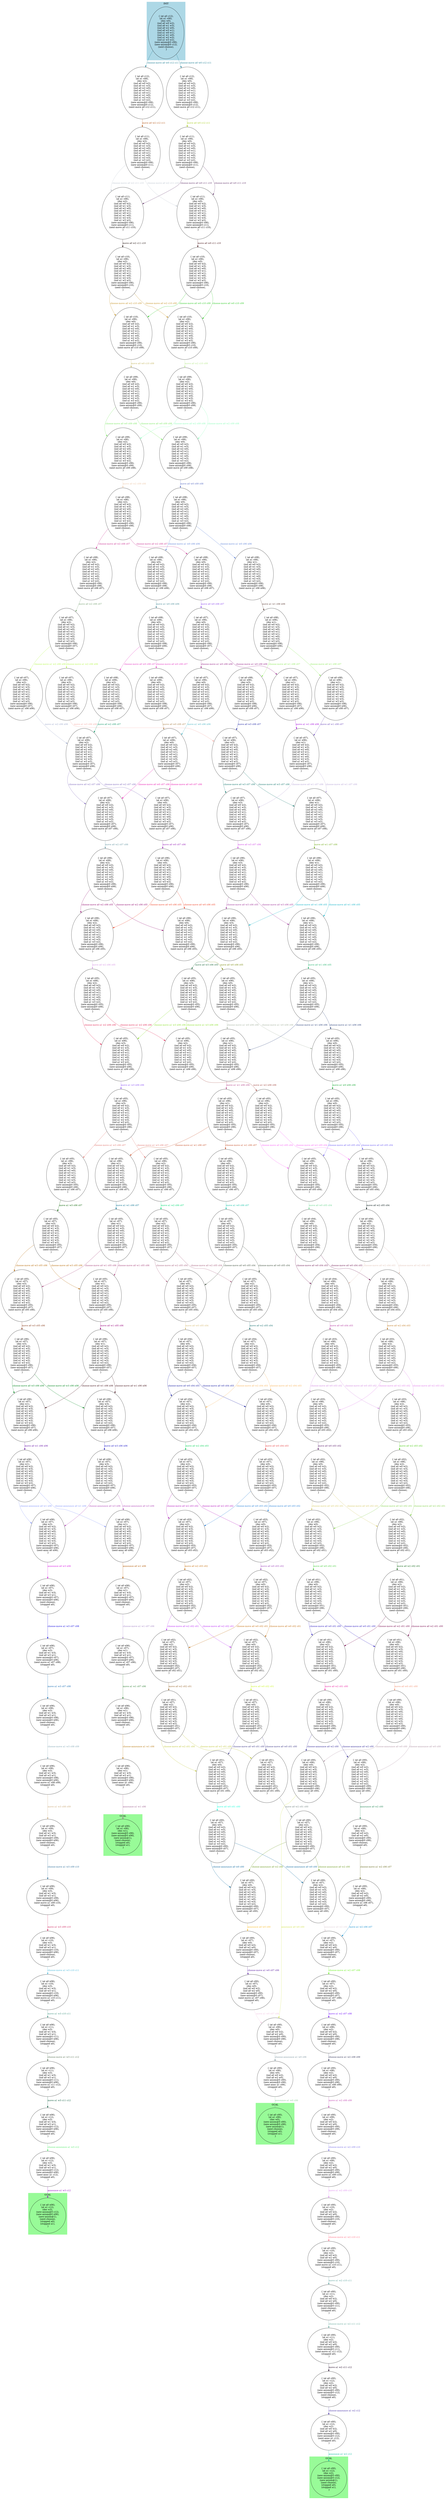 digraph G {
0 [label="{ (at a0 c12),
(at a1 c06),
(des w0),
(ind a0 w0 w2),
(ind a0 w1 w3),
(ind a0 w2 w0),
(ind a0 w3 w1),
(ind a1 w0 w1),
(ind a1 w1 w0),
(ind a1 w2 w3),
(ind a1 w3 w2),
(new-axiom@0 c06),
(new-axiom@0 c12),
(next-choose),
 }"];
1 [label="{ (at a0 c12),
(at a1 c06),
(des w2),
(ind a0 w0 w2),
(ind a0 w1 w3),
(ind a0 w2 w0),
(ind a0 w3 w1),
(ind a1 w0 w1),
(ind a1 w1 w0),
(ind a1 w2 w3),
(ind a1 w3 w2),
(new-axiom@0 c06),
(new-axiom@0 c12),
(next-move a0 c12 c11),
 }"];
2 [label="{ (at a0 c12),
(at a1 c06),
(des w0),
(ind a0 w0 w2),
(ind a0 w1 w3),
(ind a0 w2 w0),
(ind a0 w3 w1),
(ind a1 w0 w1),
(ind a1 w1 w0),
(ind a1 w2 w3),
(ind a1 w3 w2),
(new-axiom@0 c06),
(new-axiom@0 c12),
(next-move a0 c12 c11),
 }"];
3 [label="{ (at a0 c11),
(at a1 c06),
(des w2),
(ind a0 w0 w2),
(ind a0 w1 w3),
(ind a0 w2 w0),
(ind a0 w3 w1),
(ind a1 w0 w1),
(ind a1 w1 w0),
(ind a1 w2 w3),
(ind a1 w3 w2),
(new-axiom@0 c06),
(new-axiom@0 c11),
(next-choose),
 }"];
4 [label="{ (at a0 c11),
(at a1 c06),
(des w0),
(ind a0 w0 w2),
(ind a0 w1 w3),
(ind a0 w2 w0),
(ind a0 w3 w1),
(ind a1 w0 w1),
(ind a1 w1 w0),
(ind a1 w2 w3),
(ind a1 w3 w2),
(new-axiom@0 c06),
(new-axiom@0 c11),
(next-choose),
 }"];
5 [label="{ (at a0 c11),
(at a1 c06),
(des w2),
(ind a0 w0 w2),
(ind a0 w1 w3),
(ind a0 w2 w0),
(ind a0 w3 w1),
(ind a1 w0 w1),
(ind a1 w1 w0),
(ind a1 w2 w3),
(ind a1 w3 w2),
(new-axiom@0 c06),
(new-axiom@0 c11),
(next-move a0 c11 c10),
 }"];
6 [label="{ (at a0 c11),
(at a1 c06),
(des w0),
(ind a0 w0 w2),
(ind a0 w1 w3),
(ind a0 w2 w0),
(ind a0 w3 w1),
(ind a1 w0 w1),
(ind a1 w1 w0),
(ind a1 w2 w3),
(ind a1 w3 w2),
(new-axiom@0 c06),
(new-axiom@0 c11),
(next-move a0 c11 c10),
 }"];
7 [label="{ (at a0 c10),
(at a1 c06),
(des w2),
(ind a0 w0 w2),
(ind a0 w1 w3),
(ind a0 w2 w0),
(ind a0 w3 w1),
(ind a1 w0 w1),
(ind a1 w1 w0),
(ind a1 w2 w3),
(ind a1 w3 w2),
(new-axiom@0 c06),
(new-axiom@0 c10),
(next-choose),
 }"];
8 [label="{ (at a0 c10),
(at a1 c06),
(des w0),
(ind a0 w0 w2),
(ind a0 w1 w3),
(ind a0 w2 w0),
(ind a0 w3 w1),
(ind a1 w0 w1),
(ind a1 w1 w0),
(ind a1 w2 w3),
(ind a1 w3 w2),
(new-axiom@0 c06),
(new-axiom@0 c10),
(next-choose),
 }"];
9 [label="{ (at a0 c10),
(at a1 c06),
(des w0),
(ind a0 w0 w2),
(ind a0 w1 w3),
(ind a0 w2 w0),
(ind a0 w3 w1),
(ind a1 w0 w1),
(ind a1 w1 w0),
(ind a1 w2 w3),
(ind a1 w3 w2),
(new-axiom@0 c06),
(new-axiom@0 c10),
(next-move a0 c10 c09),
 }"];
10 [label="{ (at a0 c10),
(at a1 c06),
(des w2),
(ind a0 w0 w2),
(ind a0 w1 w3),
(ind a0 w2 w0),
(ind a0 w3 w1),
(ind a1 w0 w1),
(ind a1 w1 w0),
(ind a1 w2 w3),
(ind a1 w3 w2),
(new-axiom@0 c06),
(new-axiom@0 c10),
(next-move a0 c10 c09),
 }"];
11 [label="{ (at a0 c09),
(at a1 c06),
(des w0),
(ind a0 w0 w2),
(ind a0 w1 w3),
(ind a0 w2 w0),
(ind a0 w3 w1),
(ind a1 w0 w1),
(ind a1 w1 w0),
(ind a1 w2 w3),
(ind a1 w3 w2),
(new-axiom@0 c06),
(new-axiom@0 c09),
(next-choose),
 }"];
12 [label="{ (at a0 c09),
(at a1 c06),
(des w2),
(ind a0 w0 w2),
(ind a0 w1 w3),
(ind a0 w2 w0),
(ind a0 w3 w1),
(ind a1 w0 w1),
(ind a1 w1 w0),
(ind a1 w2 w3),
(ind a1 w3 w2),
(new-axiom@0 c06),
(new-axiom@0 c09),
(next-choose),
 }"];
13 [label="{ (at a0 c09),
(at a1 c06),
(des w2),
(ind a0 w0 w2),
(ind a0 w1 w3),
(ind a0 w2 w0),
(ind a0 w3 w1),
(ind a1 w0 w1),
(ind a1 w1 w0),
(ind a1 w2 w3),
(ind a1 w3 w2),
(new-axiom@0 c06),
(new-axiom@0 c09),
(next-move a0 c09 c08),
 }"];
14 [label="{ (at a0 c09),
(at a1 c06),
(des w0),
(ind a0 w0 w2),
(ind a0 w1 w3),
(ind a0 w2 w0),
(ind a0 w3 w1),
(ind a1 w0 w1),
(ind a1 w1 w0),
(ind a1 w2 w3),
(ind a1 w3 w2),
(new-axiom@0 c06),
(new-axiom@0 c09),
(next-move a0 c09 c08),
 }"];
15 [label="{ (at a0 c08),
(at a1 c06),
(des w2),
(ind a0 w0 w2),
(ind a0 w1 w3),
(ind a0 w2 w0),
(ind a0 w3 w1),
(ind a1 w0 w1),
(ind a1 w1 w0),
(ind a1 w2 w3),
(ind a1 w3 w2),
(new-axiom@0 c06),
(new-axiom@0 c08),
(next-choose),
 }"];
16 [label="{ (at a0 c08),
(at a1 c06),
(des w0),
(ind a0 w0 w2),
(ind a0 w1 w3),
(ind a0 w2 w0),
(ind a0 w3 w1),
(ind a1 w0 w1),
(ind a1 w1 w0),
(ind a1 w2 w3),
(ind a1 w3 w2),
(new-axiom@0 c06),
(new-axiom@0 c08),
(next-choose),
 }"];
17 [label="{ (at a0 c08),
(at a1 c06),
(des w2),
(ind a0 w0 w2),
(ind a0 w1 w3),
(ind a0 w2 w0),
(ind a0 w3 w1),
(ind a1 w0 w1),
(ind a1 w1 w0),
(ind a1 w2 w3),
(ind a1 w3 w2),
(new-axiom@0 c06),
(new-axiom@0 c08),
(next-move a0 c08 c07),
 }"];
18 [label="{ (at a0 c08),
(at a1 c06),
(des w0),
(ind a0 w0 w2),
(ind a0 w1 w3),
(ind a0 w2 w0),
(ind a0 w3 w1),
(ind a1 w0 w1),
(ind a1 w1 w0),
(ind a1 w2 w3),
(ind a1 w3 w2),
(new-axiom@0 c06),
(new-axiom@0 c08),
(next-move a0 c08 c07),
 }"];
19 [label="{ (at a0 c08),
(at a1 c06),
(des w0),
(ind a0 w0 w2),
(ind a0 w1 w3),
(ind a0 w2 w0),
(ind a0 w3 w1),
(ind a1 w0 w1),
(ind a1 w1 w0),
(ind a1 w2 w3),
(ind a1 w3 w2),
(new-axiom@0 c06),
(new-axiom@0 c08),
(next-move a1 c06 x06),
 }"];
20 [label="{ (at a0 c08),
(at a1 c06),
(des w1),
(ind a0 w0 w2),
(ind a0 w1 w3),
(ind a0 w2 w0),
(ind a0 w3 w1),
(ind a1 w0 w1),
(ind a1 w1 w0),
(ind a1 w2 w3),
(ind a1 w3 w2),
(new-axiom@0 c06),
(new-axiom@0 c08),
(next-move a1 c06 x06),
 }"];
21 [label="{ (at a0 c07),
(at a1 c06),
(des w2),
(ind a0 w0 w2),
(ind a0 w1 w3),
(ind a0 w2 w0),
(ind a0 w3 w1),
(ind a1 w0 w1),
(ind a1 w1 w0),
(ind a1 w2 w3),
(ind a1 w3 w2),
(new-axiom@0 c06),
(new-axiom@0 c07),
(next-choose),
 }"];
22 [label="{ (at a0 c07),
(at a1 c06),
(des w0),
(ind a0 w0 w2),
(ind a0 w1 w3),
(ind a0 w2 w0),
(ind a0 w3 w1),
(ind a1 w0 w1),
(ind a1 w1 w0),
(ind a1 w2 w3),
(ind a1 w3 w2),
(new-axiom@0 c06),
(new-axiom@0 c07),
(next-choose),
 }"];
23 [label="{ (at a0 c08),
(at a1 x06),
(des w0),
(ind a0 w0 w2),
(ind a0 w1 w3),
(ind a0 w2 w0),
(ind a0 w3 w1),
(ind a1 w0 w1),
(ind a1 w1 w0),
(ind a1 w2 w3),
(ind a1 w3 w2),
(new-axiom@0 c08),
(new-axiom@0 x06),
(next-choose),
 }"];
24 [label="{ (at a0 c08),
(at a1 x06),
(des w1),
(ind a0 w0 w2),
(ind a0 w1 w3),
(ind a0 w2 w0),
(ind a0 w3 w1),
(ind a1 w0 w1),
(ind a1 w1 w0),
(ind a1 w2 w3),
(ind a1 w3 w2),
(new-axiom@0 c08),
(new-axiom@0 x06),
(next-choose),
 }"];
25 [label="{ (at a0 c07),
(at a1 c06),
(des w2),
(ind a0 w0 w2),
(ind a0 w1 w3),
(ind a0 w2 w0),
(ind a0 w3 w1),
(ind a1 w0 w1),
(ind a1 w1 w0),
(ind a1 w2 w3),
(ind a1 w3 w2),
(new-axiom@0 c06),
(new-axiom@0 c07),
(next-move a1 c06 x06),
 }"];
26 [label="{ (at a0 c07),
(at a1 c06),
(des w3),
(ind a0 w0 w2),
(ind a0 w1 w3),
(ind a0 w2 w0),
(ind a0 w3 w1),
(ind a1 w0 w1),
(ind a1 w1 w0),
(ind a1 w2 w3),
(ind a1 w3 w2),
(new-axiom@0 c06),
(new-axiom@0 c07),
(next-move a1 c06 x06),
 }"];
27 [label="{ (at a0 c07),
(at a1 c06),
(des w0),
(ind a0 w0 w2),
(ind a0 w1 w3),
(ind a0 w2 w0),
(ind a0 w3 w1),
(ind a1 w0 w1),
(ind a1 w1 w0),
(ind a1 w2 w3),
(ind a1 w3 w2),
(new-axiom@0 c06),
(new-axiom@0 c07),
(next-move a1 c06 x06),
 }"];
28 [label="{ (at a0 c07),
(at a1 c06),
(des w1),
(ind a0 w0 w2),
(ind a0 w1 w3),
(ind a0 w2 w0),
(ind a0 w3 w1),
(ind a1 w0 w1),
(ind a1 w1 w0),
(ind a1 w2 w3),
(ind a1 w3 w2),
(new-axiom@0 c06),
(new-axiom@0 c07),
(next-move a1 c06 x06),
 }"];
29 [label="{ (at a0 c08),
(at a1 x06),
(des w2),
(ind a0 w0 w2),
(ind a0 w1 w3),
(ind a0 w2 w0),
(ind a0 w3 w1),
(ind a1 w0 w1),
(ind a1 w1 w0),
(ind a1 w2 w3),
(ind a1 w3 w2),
(new-axiom@0 c08),
(new-axiom@0 x06),
(next-move a0 c08 c07),
 }"];
30 [label="{ (at a0 c08),
(at a1 x06),
(des w0),
(ind a0 w0 w2),
(ind a0 w1 w3),
(ind a0 w2 w0),
(ind a0 w3 w1),
(ind a1 w0 w1),
(ind a1 w1 w0),
(ind a1 w2 w3),
(ind a1 w3 w2),
(new-axiom@0 c08),
(new-axiom@0 x06),
(next-move a0 c08 c07),
 }"];
31 [label="{ (at a0 c08),
(at a1 x06),
(des w3),
(ind a0 w0 w2),
(ind a0 w1 w3),
(ind a0 w2 w0),
(ind a0 w3 w1),
(ind a1 w0 w1),
(ind a1 w1 w0),
(ind a1 w2 w3),
(ind a1 w3 w2),
(new-axiom@0 c08),
(new-axiom@0 x06),
(next-move a0 c08 c07),
 }"];
32 [label="{ (at a0 c08),
(at a1 x06),
(des w1),
(ind a0 w0 w2),
(ind a0 w1 w3),
(ind a0 w2 w0),
(ind a0 w3 w1),
(ind a1 w0 w1),
(ind a1 w1 w0),
(ind a1 w2 w3),
(ind a1 w3 w2),
(new-axiom@0 c08),
(new-axiom@0 x06),
(next-move a0 c08 c07),
 }"];
33 [label="{ (at a0 c07),
(at a1 x06),
(des w2),
(ind a0 w0 w2),
(ind a0 w1 w3),
(ind a0 w2 w0),
(ind a0 w3 w1),
(ind a1 w0 w1),
(ind a1 w1 w0),
(ind a1 w2 w3),
(ind a1 w3 w2),
(new-axiom@0 c07),
(new-axiom@0 x06),
(next-choose),
 }"];
34 [label="{ (at a0 c07),
(at a1 x06),
(des w3),
(ind a0 w0 w2),
(ind a0 w1 w3),
(ind a0 w2 w0),
(ind a0 w3 w1),
(ind a1 w0 w1),
(ind a1 w1 w0),
(ind a1 w2 w3),
(ind a1 w3 w2),
(new-axiom@0 c07),
(new-axiom@0 x06),
(next-choose),
 }"];
35 [label="{ (at a0 c07),
(at a1 x06),
(des w0),
(ind a0 w0 w2),
(ind a0 w1 w3),
(ind a0 w2 w0),
(ind a0 w3 w1),
(ind a1 w0 w1),
(ind a1 w1 w0),
(ind a1 w2 w3),
(ind a1 w3 w2),
(new-axiom@0 c07),
(new-axiom@0 x06),
(next-choose),
 }"];
36 [label="{ (at a0 c07),
(at a1 x06),
(des w1),
(ind a0 w0 w2),
(ind a0 w1 w3),
(ind a0 w2 w0),
(ind a0 w3 w1),
(ind a1 w0 w1),
(ind a1 w1 w0),
(ind a1 w2 w3),
(ind a1 w3 w2),
(new-axiom@0 c07),
(new-axiom@0 x06),
(next-choose),
 }"];
37 [label="{ (at a0 c07),
(at a1 x06),
(des w2),
(ind a0 w0 w2),
(ind a0 w1 w3),
(ind a0 w2 w0),
(ind a0 w3 w1),
(ind a1 w0 w1),
(ind a1 w1 w0),
(ind a1 w2 w3),
(ind a1 w3 w2),
(new-axiom@0 c07),
(new-axiom@0 x06),
(next-move a0 c07 c06),
 }"];
38 [label="{ (at a0 c07),
(at a1 x06),
(des w0),
(ind a0 w0 w2),
(ind a0 w1 w3),
(ind a0 w2 w0),
(ind a0 w3 w1),
(ind a1 w0 w1),
(ind a1 w1 w0),
(ind a1 w2 w3),
(ind a1 w3 w2),
(new-axiom@0 c07),
(new-axiom@0 x06),
(next-move a0 c07 c06),
 }"];
39 [label="{ (at a0 c07),
(at a1 x06),
(des w3),
(ind a0 w0 w2),
(ind a0 w1 w3),
(ind a0 w2 w0),
(ind a0 w3 w1),
(ind a1 w0 w1),
(ind a1 w1 w0),
(ind a1 w2 w3),
(ind a1 w3 w2),
(new-axiom@0 c07),
(new-axiom@0 x06),
(next-move a0 c07 c06),
 }"];
40 [label="{ (at a0 c07),
(at a1 x06),
(des w1),
(ind a0 w0 w2),
(ind a0 w1 w3),
(ind a0 w2 w0),
(ind a0 w3 w1),
(ind a1 w0 w1),
(ind a1 w1 w0),
(ind a1 w2 w3),
(ind a1 w3 w2),
(new-axiom@0 c07),
(new-axiom@0 x06),
(next-move a0 c07 c06),
 }"];
41 [label="{ (at a0 c06),
(at a1 x06),
(des w2),
(ind a0 w0 w2),
(ind a0 w1 w3),
(ind a0 w2 w0),
(ind a0 w3 w1),
(ind a1 w0 w1),
(ind a1 w1 w0),
(ind a1 w2 w3),
(ind a1 w3 w2),
(new-axiom@0 c06),
(new-axiom@0 x06),
(next-choose),
 }"];
42 [label="{ (at a0 c06),
(at a1 x06),
(des w0),
(ind a0 w0 w2),
(ind a0 w1 w3),
(ind a0 w2 w0),
(ind a0 w3 w1),
(ind a1 w0 w1),
(ind a1 w1 w0),
(ind a1 w2 w3),
(ind a1 w3 w2),
(new-axiom@0 c06),
(new-axiom@0 x06),
(next-choose),
 }"];
43 [label="{ (at a0 c06),
(at a1 x06),
(des w3),
(ind a0 w0 w2),
(ind a0 w1 w3),
(ind a0 w2 w0),
(ind a0 w3 w1),
(ind a1 w0 w1),
(ind a1 w1 w0),
(ind a1 w2 w3),
(ind a1 w3 w2),
(new-axiom@0 c06),
(new-axiom@0 x06),
(next-choose),
 }"];
44 [label="{ (at a0 c06),
(at a1 x06),
(des w1),
(ind a0 w0 w2),
(ind a0 w1 w3),
(ind a0 w2 w0),
(ind a0 w3 w1),
(ind a1 w0 w1),
(ind a1 w1 w0),
(ind a1 w2 w3),
(ind a1 w3 w2),
(new-axiom@0 c06),
(new-axiom@0 x06),
(next-choose),
 }"];
45 [label="{ (at a0 c06),
(at a1 x06),
(des w0),
(ind a0 w0 w2),
(ind a0 w1 w3),
(ind a0 w2 w0),
(ind a0 w3 w1),
(ind a1 w0 w1),
(ind a1 w1 w0),
(ind a1 w2 w3),
(ind a1 w3 w2),
(new-axiom@0 c06),
(new-axiom@0 x06),
(next-move a0 c06 c05),
 }"];
46 [label="{ (at a0 c06),
(at a1 x06),
(des w2),
(ind a0 w0 w2),
(ind a0 w1 w3),
(ind a0 w2 w0),
(ind a0 w3 w1),
(ind a1 w0 w1),
(ind a1 w1 w0),
(ind a1 w2 w3),
(ind a1 w3 w2),
(new-axiom@0 c06),
(new-axiom@0 x06),
(next-move a0 c06 c05),
 }"];
47 [label="{ (at a0 c06),
(at a1 x06),
(des w1),
(ind a0 w0 w2),
(ind a0 w1 w3),
(ind a0 w2 w0),
(ind a0 w3 w1),
(ind a1 w0 w1),
(ind a1 w1 w0),
(ind a1 w2 w3),
(ind a1 w3 w2),
(new-axiom@0 c06),
(new-axiom@0 x06),
(next-move a0 c06 c05),
 }"];
48 [label="{ (at a0 c06),
(at a1 x06),
(des w3),
(ind a0 w0 w2),
(ind a0 w1 w3),
(ind a0 w2 w0),
(ind a0 w3 w1),
(ind a1 w0 w1),
(ind a1 w1 w0),
(ind a1 w2 w3),
(ind a1 w3 w2),
(new-axiom@0 c06),
(new-axiom@0 x06),
(next-move a0 c06 c05),
 }"];
49 [label="{ (at a0 c05),
(at a1 x06),
(des w0),
(ind a0 w0 w2),
(ind a0 w1 w3),
(ind a0 w2 w0),
(ind a0 w3 w1),
(ind a1 w0 w1),
(ind a1 w1 w0),
(ind a1 w2 w3),
(ind a1 w3 w2),
(new-axiom@0 c05),
(new-axiom@0 x06),
(next-choose),
 }"];
50 [label="{ (at a0 c05),
(at a1 x06),
(des w2),
(ind a0 w0 w2),
(ind a0 w1 w3),
(ind a0 w2 w0),
(ind a0 w3 w1),
(ind a1 w0 w1),
(ind a1 w1 w0),
(ind a1 w2 w3),
(ind a1 w3 w2),
(new-axiom@0 c05),
(new-axiom@0 x06),
(next-choose),
 }"];
51 [label="{ (at a0 c05),
(at a1 x06),
(des w1),
(ind a0 w0 w2),
(ind a0 w1 w3),
(ind a0 w2 w0),
(ind a0 w3 w1),
(ind a1 w0 w1),
(ind a1 w1 w0),
(ind a1 w2 w3),
(ind a1 w3 w2),
(new-axiom@0 c05),
(new-axiom@0 x06),
(next-choose),
 }"];
52 [label="{ (at a0 c05),
(at a1 x06),
(des w3),
(ind a0 w0 w2),
(ind a0 w1 w3),
(ind a0 w2 w0),
(ind a0 w3 w1),
(ind a1 w0 w1),
(ind a1 w1 w0),
(ind a1 w2 w3),
(ind a1 w3 w2),
(new-axiom@0 c05),
(new-axiom@0 x06),
(next-choose),
 }"];
53 [label="{ (at a0 c05),
(at a1 x06),
(des w1),
(ind a0 w0 w2),
(ind a0 w1 w3),
(ind a0 w2 w0),
(ind a0 w3 w1),
(ind a1 w0 w1),
(ind a1 w1 w0),
(ind a1 w2 w3),
(ind a1 w3 w2),
(new-axiom@0 c05),
(new-axiom@0 x06),
(next-move a1 x06 c06),
 }"];
54 [label="{ (at a0 c05),
(at a1 x06),
(des w0),
(ind a0 w0 w2),
(ind a0 w1 w3),
(ind a0 w2 w0),
(ind a0 w3 w1),
(ind a1 w0 w1),
(ind a1 w1 w0),
(ind a1 w2 w3),
(ind a1 w3 w2),
(new-axiom@0 c05),
(new-axiom@0 x06),
(next-move a1 x06 c06),
 }"];
55 [label="{ (at a0 c05),
(at a1 x06),
(des w2),
(ind a0 w0 w2),
(ind a0 w1 w3),
(ind a0 w2 w0),
(ind a0 w3 w1),
(ind a1 w0 w1),
(ind a1 w1 w0),
(ind a1 w2 w3),
(ind a1 w3 w2),
(new-axiom@0 c05),
(new-axiom@0 x06),
(next-move a1 x06 c06),
 }"];
56 [label="{ (at a0 c05),
(at a1 x06),
(des w3),
(ind a0 w0 w2),
(ind a0 w1 w3),
(ind a0 w2 w0),
(ind a0 w3 w1),
(ind a1 w0 w1),
(ind a1 w1 w0),
(ind a1 w2 w3),
(ind a1 w3 w2),
(new-axiom@0 c05),
(new-axiom@0 x06),
(next-move a1 x06 c06),
 }"];
57 [label="{ (at a0 c05),
(at a1 c06),
(des w1),
(ind a0 w0 w2),
(ind a0 w1 w3),
(ind a0 w2 w0),
(ind a0 w3 w1),
(ind a1 w0 w1),
(ind a1 w1 w0),
(ind a1 w2 w3),
(ind a1 w3 w2),
(new-axiom@0 c05),
(new-axiom@0 c06),
(next-choose),
 }"];
58 [label="{ (at a0 c05),
(at a1 c06),
(des w0),
(ind a0 w0 w2),
(ind a0 w1 w3),
(ind a0 w2 w0),
(ind a0 w3 w1),
(ind a1 w0 w1),
(ind a1 w1 w0),
(ind a1 w2 w3),
(ind a1 w3 w2),
(new-axiom@0 c05),
(new-axiom@0 c06),
(next-choose),
 }"];
59 [label="{ (at a0 c05),
(at a1 c06),
(des w2),
(ind a0 w0 w2),
(ind a0 w1 w3),
(ind a0 w2 w0),
(ind a0 w3 w1),
(ind a1 w0 w1),
(ind a1 w1 w0),
(ind a1 w2 w3),
(ind a1 w3 w2),
(new-axiom@0 c05),
(new-axiom@0 c06),
(next-choose),
 }"];
60 [label="{ (at a0 c05),
(at a1 c06),
(des w3),
(ind a0 w0 w2),
(ind a0 w1 w3),
(ind a0 w2 w0),
(ind a0 w3 w1),
(ind a1 w0 w1),
(ind a1 w1 w0),
(ind a1 w2 w3),
(ind a1 w3 w2),
(new-axiom@0 c05),
(new-axiom@0 c06),
(next-choose),
 }"];
61 [label="{ (at a0 c05),
(at a1 c06),
(des w1),
(ind a0 w0 w2),
(ind a0 w1 w3),
(ind a0 w2 w0),
(ind a0 w3 w1),
(ind a1 w0 w1),
(ind a1 w1 w0),
(ind a1 w2 w3),
(ind a1 w3 w2),
(new-axiom@0 c05),
(new-axiom@0 c06),
(next-move a1 c06 c07),
 }"];
62 [label="{ (at a0 c05),
(at a1 c06),
(des w0),
(ind a0 w0 w2),
(ind a0 w1 w3),
(ind a0 w2 w0),
(ind a0 w3 w1),
(ind a1 w0 w1),
(ind a1 w1 w0),
(ind a1 w2 w3),
(ind a1 w3 w2),
(new-axiom@0 c05),
(new-axiom@0 c06),
(next-move a1 c06 c07),
 }"];
63 [label="{ (at a0 c05),
(at a1 c06),
(des w2),
(ind a0 w0 w2),
(ind a0 w1 w3),
(ind a0 w2 w0),
(ind a0 w3 w1),
(ind a1 w0 w1),
(ind a1 w1 w0),
(ind a1 w2 w3),
(ind a1 w3 w2),
(new-axiom@0 c05),
(new-axiom@0 c06),
(next-move a0 c05 c04),
 }"];
64 [label="{ (at a0 c05),
(at a1 c06),
(des w0),
(ind a0 w0 w2),
(ind a0 w1 w3),
(ind a0 w2 w0),
(ind a0 w3 w1),
(ind a1 w0 w1),
(ind a1 w1 w0),
(ind a1 w2 w3),
(ind a1 w3 w2),
(new-axiom@0 c05),
(new-axiom@0 c06),
(next-move a0 c05 c04),
 }"];
65 [label="{ (at a0 c05),
(at a1 c06),
(des w3),
(ind a0 w0 w2),
(ind a0 w1 w3),
(ind a0 w2 w0),
(ind a0 w3 w1),
(ind a1 w0 w1),
(ind a1 w1 w0),
(ind a1 w2 w3),
(ind a1 w3 w2),
(new-axiom@0 c05),
(new-axiom@0 c06),
(next-move a1 c06 c07),
 }"];
66 [label="{ (at a0 c05),
(at a1 c06),
(des w2),
(ind a0 w0 w2),
(ind a0 w1 w3),
(ind a0 w2 w0),
(ind a0 w3 w1),
(ind a1 w0 w1),
(ind a1 w1 w0),
(ind a1 w2 w3),
(ind a1 w3 w2),
(new-axiom@0 c05),
(new-axiom@0 c06),
(next-move a1 c06 c07),
 }"];
67 [label="{ (at a0 c05),
(at a1 c07),
(des w1),
(ind a0 w0 w2),
(ind a0 w1 w3),
(ind a0 w2 w0),
(ind a0 w3 w1),
(ind a1 w0 w1),
(ind a1 w1 w0),
(ind a1 w2 w3),
(ind a1 w3 w2),
(new-axiom@0 c05),
(new-axiom@0 c07),
(next-choose),
 }"];
68 [label="{ (at a0 c05),
(at a1 c07),
(des w0),
(ind a0 w0 w2),
(ind a0 w1 w3),
(ind a0 w2 w0),
(ind a0 w3 w1),
(ind a1 w0 w1),
(ind a1 w1 w0),
(ind a1 w2 w3),
(ind a1 w3 w2),
(new-axiom@0 c05),
(new-axiom@0 c07),
(next-choose),
 }"];
69 [label="{ (at a0 c04),
(at a1 c06),
(des w2),
(ind a0 w0 w2),
(ind a0 w1 w3),
(ind a0 w2 w0),
(ind a0 w3 w1),
(ind a1 w0 w1),
(ind a1 w1 w0),
(ind a1 w2 w3),
(ind a1 w3 w2),
(new-axiom@0 c04),
(new-axiom@0 c06),
(next-choose),
 }"];
70 [label="{ (at a0 c04),
(at a1 c06),
(des w0),
(ind a0 w0 w2),
(ind a0 w1 w3),
(ind a0 w2 w0),
(ind a0 w3 w1),
(ind a1 w0 w1),
(ind a1 w1 w0),
(ind a1 w2 w3),
(ind a1 w3 w2),
(new-axiom@0 c04),
(new-axiom@0 c06),
(next-choose),
 }"];
71 [label="{ (at a0 c05),
(at a1 c07),
(des w3),
(ind a0 w0 w2),
(ind a0 w1 w3),
(ind a0 w2 w0),
(ind a0 w3 w1),
(ind a1 w0 w1),
(ind a1 w1 w0),
(ind a1 w2 w3),
(ind a1 w3 w2),
(new-axiom@0 c05),
(new-axiom@0 c07),
(next-choose),
 }"];
72 [label="{ (at a0 c05),
(at a1 c07),
(des w2),
(ind a0 w0 w2),
(ind a0 w1 w3),
(ind a0 w2 w0),
(ind a0 w3 w1),
(ind a1 w0 w1),
(ind a1 w1 w0),
(ind a1 w2 w3),
(ind a1 w3 w2),
(new-axiom@0 c05),
(new-axiom@0 c07),
(next-choose),
 }"];
73 [label="{ (at a0 c05),
(at a1 c07),
(des w3),
(ind a0 w0 w2),
(ind a0 w1 w3),
(ind a0 w2 w0),
(ind a0 w3 w1),
(ind a1 w0 w1),
(ind a1 w1 w0),
(ind a1 w2 w3),
(ind a1 w3 w2),
(new-axiom@0 c05),
(new-axiom@0 c07),
(next-move a0 c05 c06),
 }"];
74 [label="{ (at a0 c05),
(at a1 c07),
(des w1),
(ind a0 w0 w2),
(ind a0 w1 w3),
(ind a0 w2 w0),
(ind a0 w3 w1),
(ind a1 w0 w1),
(ind a1 w1 w0),
(ind a1 w2 w3),
(ind a1 w3 w2),
(new-axiom@0 c05),
(new-axiom@0 c07),
(next-move a0 c05 c06),
 }"];
75 [label="{ (at a0 c05),
(at a1 c07),
(des w2),
(ind a0 w0 w2),
(ind a0 w1 w3),
(ind a0 w2 w0),
(ind a0 w3 w1),
(ind a1 w0 w1),
(ind a1 w1 w0),
(ind a1 w2 w3),
(ind a1 w3 w2),
(new-axiom@0 c05),
(new-axiom@0 c07),
(next-move a0 c05 c04),
 }"];
76 [label="{ (at a0 c05),
(at a1 c07),
(des w0),
(ind a0 w0 w2),
(ind a0 w1 w3),
(ind a0 w2 w0),
(ind a0 w3 w1),
(ind a1 w0 w1),
(ind a1 w1 w0),
(ind a1 w2 w3),
(ind a1 w3 w2),
(new-axiom@0 c05),
(new-axiom@0 c07),
(next-move a0 c05 c04),
 }"];
77 [label="{ (at a0 c04),
(at a1 c06),
(des w2),
(ind a0 w0 w2),
(ind a0 w1 w3),
(ind a0 w2 w0),
(ind a0 w3 w1),
(ind a1 w0 w1),
(ind a1 w1 w0),
(ind a1 w2 w3),
(ind a1 w3 w2),
(new-axiom@0 c04),
(new-axiom@0 c06),
(next-move a0 c04 c03),
 }"];
78 [label="{ (at a0 c04),
(at a1 c06),
(des w0),
(ind a0 w0 w2),
(ind a0 w1 w3),
(ind a0 w2 w0),
(ind a0 w3 w1),
(ind a1 w0 w1),
(ind a1 w1 w0),
(ind a1 w2 w3),
(ind a1 w3 w2),
(new-axiom@0 c04),
(new-axiom@0 c06),
(next-move a0 c04 c03),
 }"];
79 [label="{ (at a0 c06),
(at a1 c07),
(des w3),
(ind a0 w0 w2),
(ind a0 w1 w3),
(ind a0 w2 w0),
(ind a0 w3 w1),
(ind a1 w0 w1),
(ind a1 w1 w0),
(ind a1 w2 w3),
(ind a1 w3 w2),
(new-axiom@0 c06),
(new-axiom@0 c07),
(next-choose),
 }"];
80 [label="{ (at a0 c06),
(at a1 c07),
(des w1),
(ind a0 w0 w2),
(ind a0 w1 w3),
(ind a0 w2 w0),
(ind a0 w3 w1),
(ind a1 w0 w1),
(ind a1 w1 w0),
(ind a1 w2 w3),
(ind a1 w3 w2),
(new-axiom@0 c06),
(new-axiom@0 c07),
(next-choose),
 }"];
81 [label="{ (at a0 c04),
(at a1 c07),
(des w2),
(ind a0 w0 w2),
(ind a0 w1 w3),
(ind a0 w2 w0),
(ind a0 w3 w1),
(ind a1 w0 w1),
(ind a1 w1 w0),
(ind a1 w2 w3),
(ind a1 w3 w2),
(new-axiom@0 c04),
(new-axiom@0 c07),
(next-choose),
 }"];
82 [label="{ (at a0 c04),
(at a1 c07),
(des w0),
(ind a0 w0 w2),
(ind a0 w1 w3),
(ind a0 w2 w0),
(ind a0 w3 w1),
(ind a1 w0 w1),
(ind a1 w1 w0),
(ind a1 w2 w3),
(ind a1 w3 w2),
(new-axiom@0 c04),
(new-axiom@0 c07),
(next-choose),
 }"];
83 [label="{ (at a0 c03),
(at a1 c06),
(des w2),
(ind a0 w0 w2),
(ind a0 w1 w3),
(ind a0 w2 w0),
(ind a0 w3 w1),
(ind a1 w0 w1),
(ind a1 w1 w0),
(ind a1 w2 w3),
(ind a1 w3 w2),
(new-axiom@0 c03),
(new-axiom@0 c06),
(next-choose),
 }"];
84 [label="{ (at a0 c03),
(at a1 c06),
(des w0),
(ind a0 w0 w2),
(ind a0 w1 w3),
(ind a0 w2 w0),
(ind a0 w3 w1),
(ind a1 w0 w1),
(ind a1 w1 w0),
(ind a1 w2 w3),
(ind a1 w3 w2),
(new-axiom@0 c03),
(new-axiom@0 c06),
(next-choose),
 }"];
85 [label="{ (at a0 c06),
(at a1 c07),
(des w1),
(ind a0 w0 w2),
(ind a0 w1 w3),
(ind a0 w2 w0),
(ind a0 w3 w1),
(ind a1 w0 w1),
(ind a1 w1 w0),
(ind a1 w2 w3),
(ind a1 w3 w2),
(new-axiom@0 c06),
(new-axiom@0 c07),
(next-move a0 c06 x06),
 }"];
86 [label="{ (at a0 c06),
(at a1 c07),
(des w3),
(ind a0 w0 w2),
(ind a0 w1 w3),
(ind a0 w2 w0),
(ind a0 w3 w1),
(ind a1 w0 w1),
(ind a1 w1 w0),
(ind a1 w2 w3),
(ind a1 w3 w2),
(new-axiom@0 c06),
(new-axiom@0 c07),
(next-move a0 c06 x06),
 }"];
87 [label="{ (at a0 c04),
(at a1 c07),
(des w2),
(ind a0 w0 w2),
(ind a0 w1 w3),
(ind a0 w2 w0),
(ind a0 w3 w1),
(ind a1 w0 w1),
(ind a1 w1 w0),
(ind a1 w2 w3),
(ind a1 w3 w2),
(new-axiom@0 c04),
(new-axiom@0 c07),
(next-move a0 c04 c03),
 }"];
88 [label="{ (at a0 c04),
(at a1 c07),
(des w0),
(ind a0 w0 w2),
(ind a0 w1 w3),
(ind a0 w2 w0),
(ind a0 w3 w1),
(ind a1 w0 w1),
(ind a1 w1 w0),
(ind a1 w2 w3),
(ind a1 w3 w2),
(new-axiom@0 c04),
(new-axiom@0 c07),
(next-move a0 c04 c03),
 }"];
89 [label="{ (at a0 c03),
(at a1 c06),
(des w0),
(ind a0 w0 w2),
(ind a0 w1 w3),
(ind a0 w2 w0),
(ind a0 w3 w1),
(ind a1 w0 w1),
(ind a1 w1 w0),
(ind a1 w2 w3),
(ind a1 w3 w2),
(new-axiom@0 c03),
(new-axiom@0 c06),
(next-move a0 c03 c02),
 }"];
90 [label="{ (at a0 c03),
(at a1 c06),
(des w2),
(ind a0 w0 w2),
(ind a0 w1 w3),
(ind a0 w2 w0),
(ind a0 w3 w1),
(ind a1 w0 w1),
(ind a1 w1 w0),
(ind a1 w2 w3),
(ind a1 w3 w2),
(new-axiom@0 c03),
(new-axiom@0 c06),
(next-move a0 c03 c02),
 }"];
91 [label="{ (at a0 x06),
(at a1 c07),
(des w1),
(ind a0 w0 w2),
(ind a0 w1 w3),
(ind a0 w2 w0),
(ind a0 w3 w1),
(ind a1 w0 w1),
(ind a1 w1 w0),
(ind a1 w2 w3),
(ind a1 w3 w2),
(new-axiom@0 c07),
(new-axiom@0 x06),
(next-choose),
 }"];
92 [label="{ (at a0 x06),
(at a1 c07),
(des w3),
(ind a0 w0 w2),
(ind a0 w1 w3),
(ind a0 w2 w0),
(ind a0 w3 w1),
(ind a1 w0 w1),
(ind a1 w1 w0),
(ind a1 w2 w3),
(ind a1 w3 w2),
(new-axiom@0 c07),
(new-axiom@0 x06),
(next-choose),
 }"];
93 [label="{ (at a0 c03),
(at a1 c07),
(des w2),
(ind a0 w0 w2),
(ind a0 w1 w3),
(ind a0 w2 w0),
(ind a0 w3 w1),
(ind a1 w0 w1),
(ind a1 w1 w0),
(ind a1 w2 w3),
(ind a1 w3 w2),
(new-axiom@0 c03),
(new-axiom@0 c07),
(next-choose),
 }"];
94 [label="{ (at a0 c03),
(at a1 c07),
(des w0),
(ind a0 w0 w2),
(ind a0 w1 w3),
(ind a0 w2 w0),
(ind a0 w3 w1),
(ind a1 w0 w1),
(ind a1 w1 w0),
(ind a1 w2 w3),
(ind a1 w3 w2),
(new-axiom@0 c03),
(new-axiom@0 c07),
(next-choose),
 }"];
95 [label="{ (at a0 c02),
(at a1 c06),
(des w0),
(ind a0 w0 w2),
(ind a0 w1 w3),
(ind a0 w2 w0),
(ind a0 w3 w1),
(ind a1 w0 w1),
(ind a1 w1 w0),
(ind a1 w2 w3),
(ind a1 w3 w2),
(new-axiom@0 c02),
(new-axiom@0 c06),
(next-choose),
 }"];
96 [label="{ (at a0 c02),
(at a1 c06),
(des w2),
(ind a0 w0 w2),
(ind a0 w1 w3),
(ind a0 w2 w0),
(ind a0 w3 w1),
(ind a1 w0 w1),
(ind a1 w1 w0),
(ind a1 w2 w3),
(ind a1 w3 w2),
(new-axiom@0 c02),
(new-axiom@0 c06),
(next-choose),
 }"];
97 [label="{ (at a0 x06),
(at a1 c07),
(des w3),
(ind a0 w0 w2),
(ind a0 w1 w3),
(ind a0 w2 w0),
(ind a0 w3 w1),
(ind a1 w0 w1),
(ind a1 w1 w0),
(ind a1 w2 w3),
(ind a1 w3 w2),
(new-axiom@0 c07),
(new-axiom@0 x06),
(next-annc a0 x06),
 }"];
98 [label="{ (at a0 x06),
(at a1 c07),
(des w1),
(ind a0 w0 w2),
(ind a0 w1 w3),
(ind a0 w2 w0),
(ind a0 w3 w1),
(ind a1 w0 w1),
(ind a1 w1 w0),
(ind a1 w2 w3),
(ind a1 w3 w2),
(new-axiom@0 c07),
(new-axiom@0 x06),
(next-annc a0 x06),
 }"];
99 [label="{ (at a0 c03),
(at a1 c07),
(des w0),
(ind a0 w0 w2),
(ind a0 w1 w3),
(ind a0 w2 w0),
(ind a0 w3 w1),
(ind a1 w0 w1),
(ind a1 w1 w0),
(ind a1 w2 w3),
(ind a1 w3 w2),
(new-axiom@0 c03),
(new-axiom@0 c07),
(next-move a0 c03 c02),
 }"];
100 [label="{ (at a0 c03),
(at a1 c07),
(des w2),
(ind a0 w0 w2),
(ind a0 w1 w3),
(ind a0 w2 w0),
(ind a0 w3 w1),
(ind a1 w0 w1),
(ind a1 w1 w0),
(ind a1 w2 w3),
(ind a1 w3 w2),
(new-axiom@0 c03),
(new-axiom@0 c07),
(next-move a0 c03 c02),
 }"];
101 [label="{ (at a0 c02),
(at a1 c06),
(des w2),
(ind a0 w0 w2),
(ind a0 w1 w3),
(ind a0 w2 w0),
(ind a0 w3 w1),
(ind a1 w0 w1),
(ind a1 w1 w0),
(ind a1 w2 w3),
(ind a1 w3 w2),
(new-axiom@0 c02),
(new-axiom@0 c06),
(next-move a0 c02 c01),
 }"];
102 [label="{ (at a0 c02),
(at a1 c06),
(des w0),
(ind a0 w0 w2),
(ind a0 w1 w3),
(ind a0 w2 w0),
(ind a0 w3 w1),
(ind a1 w0 w1),
(ind a1 w1 w0),
(ind a1 w2 w3),
(ind a1 w3 w2),
(new-axiom@0 c02),
(new-axiom@0 c06),
(next-move a0 c02 c01),
 }"];
103 [label="{ (at a0 x06),
(at a1 c07),
(des w3),
(ind a0 w1 w3),
(ind a0 w3 w1),
(new-axiom@0 c07),
(new-axiom@0 x06),
(next-choose),
(stopped a0),
 }"];
104 [label="{ (at a0 x06),
(at a1 c07),
(des w1),
(ind a0 w1 w3),
(ind a0 w3 w1),
(new-axiom@0 c07),
(new-axiom@0 x06),
(next-choose),
(stopped a0),
 }"];
105 [label="{ (at a0 c02),
(at a1 c07),
(des w0),
(ind a0 w0 w2),
(ind a0 w1 w3),
(ind a0 w2 w0),
(ind a0 w3 w1),
(ind a1 w0 w1),
(ind a1 w1 w0),
(ind a1 w2 w3),
(ind a1 w3 w2),
(new-axiom@0 c02),
(new-axiom@0 c07),
(next-choose),
 }"];
106 [label="{ (at a0 c02),
(at a1 c07),
(des w2),
(ind a0 w0 w2),
(ind a0 w1 w3),
(ind a0 w2 w0),
(ind a0 w3 w1),
(ind a1 w0 w1),
(ind a1 w1 w0),
(ind a1 w2 w3),
(ind a1 w3 w2),
(new-axiom@0 c02),
(new-axiom@0 c07),
(next-choose),
 }"];
107 [label="{ (at a0 c01),
(at a1 c06),
(des w2),
(ind a0 w0 w2),
(ind a0 w1 w3),
(ind a0 w2 w0),
(ind a0 w3 w1),
(ind a1 w0 w1),
(ind a1 w1 w0),
(ind a1 w2 w3),
(ind a1 w3 w2),
(new-axiom@0 c01),
(new-axiom@0 c06),
(next-choose),
 }"];
108 [label="{ (at a0 c01),
(at a1 c06),
(des w0),
(ind a0 w0 w2),
(ind a0 w1 w3),
(ind a0 w2 w0),
(ind a0 w3 w1),
(ind a1 w0 w1),
(ind a1 w1 w0),
(ind a1 w2 w3),
(ind a1 w3 w2),
(new-axiom@0 c01),
(new-axiom@0 c06),
(next-choose),
 }"];
109 [label="{ (at a0 x06),
(at a1 c07),
(des w3),
(ind a0 w1 w3),
(ind a0 w3 w1),
(new-axiom@0 c07),
(new-axiom@0 x06),
(next-move a1 c07 c08),
(stopped a0),
 }"];
110 [label="{ (at a0 x06),
(at a1 c07),
(des w1),
(ind a0 w1 w3),
(ind a0 w3 w1),
(new-axiom@0 c07),
(new-axiom@0 x06),
(next-move a1 c07 c06),
(stopped a0),
 }"];
111 [label="{ (at a0 c02),
(at a1 c07),
(des w2),
(ind a0 w0 w2),
(ind a0 w1 w3),
(ind a0 w2 w0),
(ind a0 w3 w1),
(ind a1 w0 w1),
(ind a1 w1 w0),
(ind a1 w2 w3),
(ind a1 w3 w2),
(new-axiom@0 c02),
(new-axiom@0 c07),
(next-move a0 c02 c01),
 }"];
112 [label="{ (at a0 c02),
(at a1 c07),
(des w0),
(ind a0 w0 w2),
(ind a0 w1 w3),
(ind a0 w2 w0),
(ind a0 w3 w1),
(ind a1 w0 w1),
(ind a1 w1 w0),
(ind a1 w2 w3),
(ind a1 w3 w2),
(new-axiom@0 c02),
(new-axiom@0 c07),
(next-move a0 c02 c01),
 }"];
113 [label="{ (at a0 c01),
(at a1 c06),
(des w2),
(ind a0 w0 w2),
(ind a0 w1 w3),
(ind a0 w2 w0),
(ind a0 w3 w1),
(ind a1 w0 w1),
(ind a1 w1 w0),
(ind a1 w2 w3),
(ind a1 w3 w2),
(new-axiom@0 c01),
(new-axiom@0 c06),
(next-move a0 c01 c00),
 }"];
114 [label="{ (at a0 c01),
(at a1 c06),
(des w0),
(ind a0 w0 w2),
(ind a0 w1 w3),
(ind a0 w2 w0),
(ind a0 w3 w1),
(ind a1 w0 w1),
(ind a1 w1 w0),
(ind a1 w2 w3),
(ind a1 w3 w2),
(new-axiom@0 c01),
(new-axiom@0 c06),
(next-move a0 c01 c00),
 }"];
115 [label="{ (at a0 x06),
(at a1 c08),
(des w3),
(ind a0 w1 w3),
(ind a0 w3 w1),
(new-axiom@0 c08),
(new-axiom@0 x06),
(next-choose),
(stopped a0),
 }"];
116 [label="{ (at a0 x06),
(at a1 c06),
(des w1),
(ind a0 w1 w3),
(ind a0 w3 w1),
(new-axiom@0 c06),
(new-axiom@0 x06),
(next-choose),
(stopped a0),
 }"];
117 [label="{ (at a0 c01),
(at a1 c07),
(des w2),
(ind a0 w0 w2),
(ind a0 w1 w3),
(ind a0 w2 w0),
(ind a0 w3 w1),
(ind a1 w0 w1),
(ind a1 w1 w0),
(ind a1 w2 w3),
(ind a1 w3 w2),
(new-axiom@0 c01),
(new-axiom@0 c07),
(next-choose),
 }"];
118 [label="{ (at a0 c01),
(at a1 c07),
(des w0),
(ind a0 w0 w2),
(ind a0 w1 w3),
(ind a0 w2 w0),
(ind a0 w3 w1),
(ind a1 w0 w1),
(ind a1 w1 w0),
(ind a1 w2 w3),
(ind a1 w3 w2),
(new-axiom@0 c01),
(new-axiom@0 c07),
(next-choose),
 }"];
119 [label="{ (at a0 c00),
(at a1 c06),
(des w2),
(ind a0 w0 w2),
(ind a0 w1 w3),
(ind a0 w2 w0),
(ind a0 w3 w1),
(ind a1 w0 w1),
(ind a1 w1 w0),
(ind a1 w2 w3),
(ind a1 w3 w2),
(new-axiom@0 c00),
(new-axiom@0 c06),
(next-choose),
 }"];
120 [label="{ (at a0 c00),
(at a1 c06),
(des w0),
(ind a0 w0 w2),
(ind a0 w1 w3),
(ind a0 w2 w0),
(ind a0 w3 w1),
(ind a1 w0 w1),
(ind a1 w1 w0),
(ind a1 w2 w3),
(ind a1 w3 w2),
(new-axiom@0 c00),
(new-axiom@0 c06),
(next-choose),
 }"];
121 [label="{ (at a0 x06),
(at a1 c08),
(des w3),
(ind a0 w1 w3),
(ind a0 w3 w1),
(new-axiom@0 c08),
(new-axiom@0 x06),
(next-move a1 c08 c09),
(stopped a0),
 }"];
122 [label="{ (at a0 x06),
(at a1 c06),
(des w1),
(ind a0 w1 w3),
(ind a0 w3 w1),
(new-axiom@0 c06),
(new-axiom@0 x06),
(next-annc a1 c06),
(stopped a0),
 }"];
123 [label="{ (at a0 c01),
(at a1 c07),
(des w2),
(ind a0 w0 w2),
(ind a0 w1 w3),
(ind a0 w2 w0),
(ind a0 w3 w1),
(ind a1 w0 w1),
(ind a1 w1 w0),
(ind a1 w2 w3),
(ind a1 w3 w2),
(new-axiom@0 c01),
(new-axiom@0 c07),
(next-move a0 c01 c00),
 }"];
124 [label="{ (at a0 c01),
(at a1 c07),
(des w0),
(ind a0 w0 w2),
(ind a0 w1 w3),
(ind a0 w2 w0),
(ind a0 w3 w1),
(ind a1 w0 w1),
(ind a1 w1 w0),
(ind a1 w2 w3),
(ind a1 w3 w2),
(new-axiom@0 c01),
(new-axiom@0 c07),
(next-move a0 c01 c00),
 }"];
125 [label="{ (at a0 c00),
(at a1 c06),
(des w0),
(ind a0 w0 w2),
(ind a0 w1 w3),
(ind a0 w2 w0),
(ind a0 w3 w1),
(ind a1 w0 w1),
(ind a1 w1 w0),
(ind a1 w2 w3),
(ind a1 w3 w2),
(new-axiom@0 c00),
(new-axiom@0 c06),
(next-annc a0 c00),
 }"];
126 [label="{ (at a0 c00),
(at a1 c06),
(des w2),
(ind a0 w0 w2),
(ind a0 w1 w3),
(ind a0 w2 w0),
(ind a0 w3 w1),
(ind a1 w0 w1),
(ind a1 w1 w0),
(ind a1 w2 w3),
(ind a1 w3 w2),
(new-axiom@0 c00),
(new-axiom@0 c06),
(next-annc a0 c00),
 }"];
127 [label="{ (at a0 x06),
(at a1 c09),
(des w3),
(ind a0 w1 w3),
(ind a0 w3 w1),
(new-axiom@0 c09),
(new-axiom@0 x06),
(next-choose),
(stopped a0),
 }"];
128 [label="{ (at a0 x06),
(at a1 c06),
(des w1),
(new-axiom@0 c06),
(new-axiom@0 x06),
(new-axiom@1),
(next-choose),
(stopped a0),
(stopped a1),
 }"];
129 [label="{ (at a0 c00),
(at a1 c07),
(des w2),
(ind a0 w0 w2),
(ind a0 w1 w3),
(ind a0 w2 w0),
(ind a0 w3 w1),
(ind a1 w0 w1),
(ind a1 w1 w0),
(ind a1 w2 w3),
(ind a1 w3 w2),
(new-axiom@0 c00),
(new-axiom@0 c07),
(next-choose),
 }"];
130 [label="{ (at a0 c00),
(at a1 c07),
(des w0),
(ind a0 w0 w2),
(ind a0 w1 w3),
(ind a0 w2 w0),
(ind a0 w3 w1),
(ind a1 w0 w1),
(ind a1 w1 w0),
(ind a1 w2 w3),
(ind a1 w3 w2),
(new-axiom@0 c00),
(new-axiom@0 c07),
(next-choose),
 }"];
131 [label="{ (at a0 c00),
(at a1 c06),
(des w0),
(ind a0 w0 w2),
(ind a0 w2 w0),
(new-axiom@0 c00),
(new-axiom@0 c06),
(next-choose),
(stopped a0),
 }"];
132 [label="{ (at a0 c00),
(at a1 c06),
(des w2),
(ind a0 w0 w2),
(ind a0 w2 w0),
(new-axiom@0 c00),
(new-axiom@0 c06),
(next-choose),
(stopped a0),
 }"];
133 [label="{ (at a0 x06),
(at a1 c09),
(des w3),
(ind a0 w1 w3),
(ind a0 w3 w1),
(new-axiom@0 c09),
(new-axiom@0 x06),
(next-move a1 c09 c10),
(stopped a0),
 }"];
134 [label="{ (at a0 c00),
(at a1 c07),
(des w0),
(ind a0 w0 w2),
(ind a0 w1 w3),
(ind a0 w2 w0),
(ind a0 w3 w1),
(ind a1 w0 w1),
(ind a1 w1 w0),
(ind a1 w2 w3),
(ind a1 w3 w2),
(new-axiom@0 c00),
(new-axiom@0 c07),
(next-annc a0 c00),
 }"];
135 [label="{ (at a0 c00),
(at a1 c07),
(des w2),
(ind a0 w0 w2),
(ind a0 w1 w3),
(ind a0 w2 w0),
(ind a0 w3 w1),
(ind a1 w0 w1),
(ind a1 w1 w0),
(ind a1 w2 w3),
(ind a1 w3 w2),
(new-axiom@0 c00),
(new-axiom@0 c07),
(next-annc a0 c00),
 }"];
136 [label="{ (at a0 c00),
(at a1 c06),
(des w0),
(ind a0 w0 w2),
(ind a0 w2 w0),
(new-axiom@0 c00),
(new-axiom@0 c06),
(next-annc a1 c06),
(stopped a0),
 }"];
137 [label="{ (at a0 c00),
(at a1 c06),
(des w2),
(ind a0 w0 w2),
(ind a0 w2 w0),
(new-axiom@0 c00),
(new-axiom@0 c06),
(next-move a1 c06 c07),
(stopped a0),
 }"];
138 [label="{ (at a0 x06),
(at a1 c10),
(des w3),
(ind a0 w1 w3),
(ind a0 w3 w1),
(new-axiom@0 c10),
(new-axiom@0 x06),
(next-choose),
(stopped a0),
 }"];
139 [label="{ (at a0 c00),
(at a1 c07),
(des w0),
(ind a0 w0 w2),
(ind a0 w2 w0),
(new-axiom@0 c00),
(new-axiom@0 c07),
(next-choose),
(stopped a0),
 }"];
140 [label="{ (at a0 c00),
(at a1 c07),
(des w2),
(ind a0 w0 w2),
(ind a0 w2 w0),
(new-axiom@0 c00),
(new-axiom@0 c07),
(next-choose),
(stopped a0),
 }"];
141 [label="{ (at a0 c00),
(at a1 c06),
(des w0),
(new-axiom@0 c00),
(new-axiom@0 c06),
(new-axiom@1),
(next-choose),
(stopped a0),
(stopped a1),
 }"];
142 [label="{ (at a0 x06),
(at a1 c10),
(des w3),
(ind a0 w1 w3),
(ind a0 w3 w1),
(new-axiom@0 c10),
(new-axiom@0 x06),
(next-move a1 c10 c11),
(stopped a0),
 }"];
143 [label="{ (at a0 c00),
(at a1 c07),
(des w0),
(ind a0 w0 w2),
(ind a0 w2 w0),
(new-axiom@0 c00),
(new-axiom@0 c07),
(next-move a1 c07 c06),
(stopped a0),
 }"];
144 [label="{ (at a0 c00),
(at a1 c07),
(des w2),
(ind a0 w0 w2),
(ind a0 w2 w0),
(new-axiom@0 c00),
(new-axiom@0 c07),
(next-move a1 c07 c08),
(stopped a0),
 }"];
145 [label="{ (at a0 x06),
(at a1 c11),
(des w3),
(ind a0 w1 w3),
(ind a0 w3 w1),
(new-axiom@0 c11),
(new-axiom@0 x06),
(next-choose),
(stopped a0),
 }"];
146 [label="{ (at a0 c00),
(at a1 c08),
(des w2),
(ind a0 w0 w2),
(ind a0 w2 w0),
(new-axiom@0 c00),
(new-axiom@0 c08),
(next-choose),
(stopped a0),
 }"];
147 [label="{ (at a0 x06),
(at a1 c11),
(des w3),
(ind a0 w1 w3),
(ind a0 w3 w1),
(new-axiom@0 c11),
(new-axiom@0 x06),
(next-move a1 c11 c12),
(stopped a0),
 }"];
148 [label="{ (at a0 c00),
(at a1 c08),
(des w2),
(ind a0 w0 w2),
(ind a0 w2 w0),
(new-axiom@0 c00),
(new-axiom@0 c08),
(next-move a1 c08 c09),
(stopped a0),
 }"];
149 [label="{ (at a0 x06),
(at a1 c12),
(des w3),
(ind a0 w1 w3),
(ind a0 w3 w1),
(new-axiom@0 c12),
(new-axiom@0 x06),
(next-choose),
(stopped a0),
 }"];
150 [label="{ (at a0 c00),
(at a1 c09),
(des w2),
(ind a0 w0 w2),
(ind a0 w2 w0),
(new-axiom@0 c00),
(new-axiom@0 c09),
(next-choose),
(stopped a0),
 }"];
151 [label="{ (at a0 x06),
(at a1 c12),
(des w3),
(ind a0 w1 w3),
(ind a0 w3 w1),
(new-axiom@0 c12),
(new-axiom@0 x06),
(next-annc a1 c12),
(stopped a0),
 }"];
152 [label="{ (at a0 c00),
(at a1 c09),
(des w2),
(ind a0 w0 w2),
(ind a0 w2 w0),
(new-axiom@0 c00),
(new-axiom@0 c09),
(next-move a1 c09 c10),
(stopped a0),
 }"];
153 [label="{ (at a0 x06),
(at a1 c12),
(des w3),
(new-axiom@0 c12),
(new-axiom@0 x06),
(new-axiom@1),
(next-choose),
(stopped a0),
(stopped a1),
 }"];
154 [label="{ (at a0 c00),
(at a1 c10),
(des w2),
(ind a0 w0 w2),
(ind a0 w2 w0),
(new-axiom@0 c00),
(new-axiom@0 c10),
(next-choose),
(stopped a0),
 }"];
155 [label="{ (at a0 c00),
(at a1 c10),
(des w2),
(ind a0 w0 w2),
(ind a0 w2 w0),
(new-axiom@0 c00),
(new-axiom@0 c10),
(next-move a1 c10 c11),
(stopped a0),
 }"];
156 [label="{ (at a0 c00),
(at a1 c11),
(des w2),
(ind a0 w0 w2),
(ind a0 w2 w0),
(new-axiom@0 c00),
(new-axiom@0 c11),
(next-choose),
(stopped a0),
 }"];
157 [label="{ (at a0 c00),
(at a1 c11),
(des w2),
(ind a0 w0 w2),
(ind a0 w2 w0),
(new-axiom@0 c00),
(new-axiom@0 c11),
(next-move a1 c11 c12),
(stopped a0),
 }"];
158 [label="{ (at a0 c00),
(at a1 c12),
(des w2),
(ind a0 w0 w2),
(ind a0 w2 w0),
(new-axiom@0 c00),
(new-axiom@0 c12),
(next-choose),
(stopped a0),
 }"];
159 [label="{ (at a0 c00),
(at a1 c12),
(des w2),
(ind a0 w0 w2),
(ind a0 w2 w0),
(new-axiom@0 c00),
(new-axiom@0 c12),
(next-annc a1 c12),
(stopped a0),
 }"];
160 [label="{ (at a0 c00),
(at a1 c12),
(des w2),
(new-axiom@0 c00),
(new-axiom@0 c12),
(new-axiom@1),
(next-choose),
(stopped a0),
(stopped a1),
 }"];
0 -> 1 [label="choose-move a0 w0 c12 c11", color="#197B92", fontcolor="#197B92"];
0 -> 2 [label="choose-move a0 w0 c12 c11", color="#197B92", fontcolor="#197B92"];
1 -> 3 [label="move a0 w2 c12 c11", color="#B55717", fontcolor="#B55717"];
2 -> 4 [label="move a0 w0 c12 c11", color="#A7CD1C", fontcolor="#A7CD1C"];
3 -> 5 [label="choose-move a0 w2 c11 c10", color="#C0C8D2", fontcolor="#C0C8D2"];
3 -> 6 [label="choose-move a0 w2 c11 c10", color="#C0C8D2", fontcolor="#C0C8D2"];
4 -> 6 [label="choose-move a0 w0 c11 c10", color="#6A3E73", fontcolor="#6A3E73"];
4 -> 5 [label="choose-move a0 w0 c11 c10", color="#6A3E73", fontcolor="#6A3E73"];
5 -> 7 [label="move a0 w2 c11 c10", color="#251613", fontcolor="#251613"];
6 -> 8 [label="move a0 w0 c11 c10", color="#48161A", fontcolor="#48161A"];
7 -> 9 [label="choose-move a0 w2 c10 c09", color="#C69427", fontcolor="#C69427"];
7 -> 10 [label="choose-move a0 w2 c10 c09", color="#C69427", fontcolor="#C69427"];
8 -> 10 [label="choose-move a0 w0 c10 c09", color="#33CC2A", fontcolor="#33CC2A"];
8 -> 9 [label="choose-move a0 w0 c10 c09", color="#33CC2A", fontcolor="#33CC2A"];
9 -> 11 [label="move a0 w0 c10 c09", color="#C4B661", fontcolor="#C4B661"];
10 -> 12 [label="move a0 w2 c10 c09", color="#B7E88D", fontcolor="#B7E88D"];
11 -> 13 [label="choose-move a0 w0 c09 c08", color="#7BE963", fontcolor="#7BE963"];
11 -> 14 [label="choose-move a0 w0 c09 c08", color="#7BE963", fontcolor="#7BE963"];
12 -> 14 [label="choose-move a0 w2 c09 c08", color="#8BFDBA", fontcolor="#8BFDBA"];
12 -> 13 [label="choose-move a0 w2 c09 c08", color="#8BFDBA", fontcolor="#8BFDBA"];
13 -> 15 [label="move a0 w2 c09 c08", color="#ECC9AB", fontcolor="#ECC9AB"];
14 -> 16 [label="move a0 w0 c09 c08", color="#596DC3", fontcolor="#596DC3"];
15 -> 17 [label="choose-move a0 w2 c08 c07", color="#CB3595", fontcolor="#CB3595"];
15 -> 18 [label="choose-move a0 w2 c08 c07", color="#CB3595", fontcolor="#CB3595"];
16 -> 19 [label="choose-move a1 w0 c06 x06", color="#5E83D9", fontcolor="#5E83D9"];
16 -> 20 [label="choose-move a1 w0 c06 x06", color="#5E83D9", fontcolor="#5E83D9"];
17 -> 21 [label="move a0 w2 c08 c07", color="#78A273", fontcolor="#78A273"];
18 -> 22 [label="move a0 w0 c08 c07", color="#8F4EEE", fontcolor="#8F4EEE"];
19 -> 23 [label="move a1 w0 c06 x06", color="#4B8D9A", fontcolor="#4B8D9A"];
20 -> 24 [label="move a1 w1 c06 x06", color="#61413B", fontcolor="#61413B"];
21 -> 25 [label="choose-move a1 w2 c06 x06", color="#B6F84D", fontcolor="#B6F84D"];
21 -> 26 [label="choose-move a1 w2 c06 x06", color="#B6F84D", fontcolor="#B6F84D"];
22 -> 27 [label="choose-move a1 w0 c06 x06", color="#99298B", fontcolor="#99298B"];
22 -> 28 [label="choose-move a1 w0 c06 x06", color="#99298B", fontcolor="#99298B"];
23 -> 29 [label="choose-move a0 w0 c08 c07", color="#E53FC5", fontcolor="#E53FC5"];
23 -> 30 [label="choose-move a0 w0 c08 c07", color="#E53FC5", fontcolor="#E53FC5"];
24 -> 31 [label="choose-move a0 w1 c08 c07", color="#8EEA5C", fontcolor="#8EEA5C"];
24 -> 32 [label="choose-move a0 w1 c08 c07", color="#8EEA5C", fontcolor="#8EEA5C"];
25 -> 33 [label="move a1 w2 c06 x06", color="#9EA9CB", fontcolor="#9EA9CB"];
26 -> 34 [label="move a1 w3 c06 x06", color="#F5A9A3", fontcolor="#F5A9A3"];
27 -> 35 [label="move a1 w0 c06 x06", color="#4BB4C4", fontcolor="#4BB4C4"];
28 -> 36 [label="move a1 w1 c06 x06", color="#A60DDD", fontcolor="#A60DDD"];
29 -> 33 [label="move a0 w2 c08 c07", color="#15986A", fontcolor="#15986A"];
30 -> 35 [label="move a0 w0 c08 c07", color="#AE8550", fontcolor="#AE8550"];
31 -> 34 [label="move a0 w3 c08 c07", color="#262CA7", fontcolor="#262CA7"];
32 -> 36 [label="move a0 w1 c08 c07", color="#704EBC", fontcolor="#704EBC"];
33 -> 37 [label="choose-move a0 w2 c07 c06", color="#8069BD", fontcolor="#8069BD"];
33 -> 38 [label="choose-move a0 w2 c07 c06", color="#8069BD", fontcolor="#8069BD"];
34 -> 39 [label="choose-move a0 w3 c07 c06", color="#1C7B73", fontcolor="#1C7B73"];
34 -> 40 [label="choose-move a0 w3 c07 c06", color="#1C7B73", fontcolor="#1C7B73"];
35 -> 38 [label="choose-move a0 w0 c07 c06", color="#E91CB2", fontcolor="#E91CB2"];
35 -> 37 [label="choose-move a0 w0 c07 c06", color="#E91CB2", fontcolor="#E91CB2"];
36 -> 39 [label="choose-move a0 w1 c07 c06", color="#B9A7D7", fontcolor="#B9A7D7"];
36 -> 40 [label="choose-move a0 w1 c07 c06", color="#B9A7D7", fontcolor="#B9A7D7"];
37 -> 41 [label="move a0 w2 c07 c06", color="#6998A4", fontcolor="#6998A4"];
38 -> 42 [label="move a0 w0 c07 c06", color="#9925B9", fontcolor="#9925B9"];
39 -> 43 [label="move a0 w3 c07 c06", color="#CE45E5", fontcolor="#CE45E5"];
40 -> 44 [label="move a0 w1 c07 c06", color="#72AC1B", fontcolor="#72AC1B"];
41 -> 45 [label="choose-move a0 w2 c06 c05", color="#971375", fontcolor="#971375"];
41 -> 46 [label="choose-move a0 w2 c06 c05", color="#971375", fontcolor="#971375"];
42 -> 46 [label="choose-move a0 w0 c06 c05", color="#F0462A", fontcolor="#F0462A"];
42 -> 45 [label="choose-move a0 w0 c06 c05", color="#F0462A", fontcolor="#F0462A"];
43 -> 47 [label="choose-move a0 w3 c06 c05", color="#A1379C", fontcolor="#A1379C"];
43 -> 48 [label="choose-move a0 w3 c06 c05", color="#A1379C", fontcolor="#A1379C"];
44 -> 48 [label="choose-move a0 w1 c06 c05", color="#15B4C9", fontcolor="#15B4C9"];
44 -> 47 [label="choose-move a0 w1 c06 c05", color="#15B4C9", fontcolor="#15B4C9"];
45 -> 49 [label="move a0 w0 c06 c05", color="#7C8B11", fontcolor="#7C8B11"];
46 -> 50 [label="move a0 w2 c06 c05", color="#D594E4", fontcolor="#D594E4"];
47 -> 51 [label="move a0 w1 c06 c05", color="#26B46F", fontcolor="#26B46F"];
48 -> 52 [label="move a0 w3 c06 c05", color="#1C683B", fontcolor="#1C683B"];
49 -> 53 [label="choose-move a1 w0 x06 c06", color="#A7B4A1", fontcolor="#A7B4A1"];
49 -> 54 [label="choose-move a1 w0 x06 c06", color="#A7B4A1", fontcolor="#A7B4A1"];
50 -> 55 [label="choose-move a1 w2 x06 c06", color="#E32B57", fontcolor="#E32B57"];
50 -> 56 [label="choose-move a1 w2 x06 c06", color="#E32B57", fontcolor="#E32B57"];
51 -> 54 [label="choose-move a1 w1 x06 c06", color="#30467E", fontcolor="#30467E"];
51 -> 53 [label="choose-move a1 w1 x06 c06", color="#30467E", fontcolor="#30467E"];
52 -> 56 [label="choose-move a1 w3 x06 c06", color="#8AE02B", fontcolor="#8AE02B"];
52 -> 55 [label="choose-move a1 w3 x06 c06", color="#8AE02B", fontcolor="#8AE02B"];
53 -> 57 [label="move a1 w1 x06 c06", color="#B6458A", fontcolor="#B6458A"];
54 -> 58 [label="move a1 w0 x06 c06", color="#12A62F", fontcolor="#12A62F"];
55 -> 59 [label="move a1 w2 x06 c06", color="#A44A42", fontcolor="#A44A42"];
56 -> 60 [label="move a1 w3 x06 c06", color="#8E56F5", fontcolor="#8E56F5"];
57 -> 61 [label="choose-move a1 w1 c06 c07", color="#C8542E", fontcolor="#C8542E"];
57 -> 62 [label="choose-move a1 w1 c06 c07", color="#C8542E", fontcolor="#C8542E"];
58 -> 63 [label="choose-move a0 w0 c05 c04", color="#7161F3", fontcolor="#7161F3"];
58 -> 64 [label="choose-move a0 w0 c05 c04", color="#7161F3", fontcolor="#7161F3"];
59 -> 63 [label="choose-move a0 w2 c05 c04", color="#F865F5", fontcolor="#F865F5"];
59 -> 64 [label="choose-move a0 w2 c05 c04", color="#F865F5", fontcolor="#F865F5"];
60 -> 65 [label="choose-move a1 w3 c06 c07", color="#E17871", fontcolor="#E17871"];
60 -> 66 [label="choose-move a1 w3 c06 c07", color="#E17871", fontcolor="#E17871"];
61 -> 67 [label="move a1 w1 c06 c07", color="#097391", fontcolor="#097391"];
62 -> 68 [label="move a1 w0 c06 c07", color="#16C4A8", fontcolor="#16C4A8"];
63 -> 69 [label="move a0 w2 c05 c04", color="#091B1B", fontcolor="#091B1B"];
64 -> 70 [label="move a0 w0 c05 c04", color="#6BD690", fontcolor="#6BD690"];
65 -> 71 [label="move a1 w3 c06 c07", color="#0C6606", fontcolor="#0C6606"];
66 -> 72 [label="move a1 w2 c06 c07", color="#01DB73", fontcolor="#01DB73"];
67 -> 73 [label="choose-move a0 w1 c05 c06", color="#AA477F", fontcolor="#AA477F"];
67 -> 74 [label="choose-move a0 w1 c05 c06", color="#AA477F", fontcolor="#AA477F"];
68 -> 75 [label="choose-move a0 w0 c05 c04", color="#435341", fontcolor="#435341"];
68 -> 76 [label="choose-move a0 w0 c05 c04", color="#435341", fontcolor="#435341"];
69 -> 77 [label="choose-move a0 w2 c04 c03", color="#E1C3B7", fontcolor="#E1C3B7"];
69 -> 78 [label="choose-move a0 w2 c04 c03", color="#E1C3B7", fontcolor="#E1C3B7"];
70 -> 78 [label="choose-move a0 w0 c04 c03", color="#78255C", fontcolor="#78255C"];
70 -> 77 [label="choose-move a0 w0 c04 c03", color="#78255C", fontcolor="#78255C"];
71 -> 74 [label="choose-move a0 w3 c05 c06", color="#B86C0B", fontcolor="#B86C0B"];
71 -> 73 [label="choose-move a0 w3 c05 c06", color="#B86C0B", fontcolor="#B86C0B"];
72 -> 75 [label="choose-move a0 w2 c05 c04", color="#A86280", fontcolor="#A86280"];
72 -> 76 [label="choose-move a0 w2 c05 c04", color="#A86280", fontcolor="#A86280"];
73 -> 79 [label="move a0 w3 c05 c06", color="#863A1A", fontcolor="#863A1A"];
74 -> 80 [label="move a0 w1 c05 c06", color="#99027C", fontcolor="#99027C"];
75 -> 81 [label="move a0 w2 c05 c04", color="#1C7171", fontcolor="#1C7171"];
76 -> 82 [label="move a0 w0 c05 c04", color="#D7BC77", fontcolor="#D7BC77"];
77 -> 83 [label="move a0 w2 c04 c03", color="#C27B24", fontcolor="#C27B24"];
78 -> 84 [label="move a0 w0 c04 c03", color="#B53CA2", fontcolor="#B53CA2"];
79 -> 85 [label="choose-move a0 w3 c06 x06", color="#00861D", fontcolor="#00861D"];
79 -> 86 [label="choose-move a0 w3 c06 x06", color="#00861D", fontcolor="#00861D"];
80 -> 86 [label="choose-move a0 w1 c06 x06", color="#48151D", fontcolor="#48151D"];
80 -> 85 [label="choose-move a0 w1 c06 x06", color="#48151D", fontcolor="#48151D"];
81 -> 87 [label="choose-move a0 w2 c04 c03", color="#F8B45C", fontcolor="#F8B45C"];
81 -> 88 [label="choose-move a0 w2 c04 c03", color="#F8B45C", fontcolor="#F8B45C"];
82 -> 88 [label="choose-move a0 w0 c04 c03", color="#1C21A5", fontcolor="#1C21A5"];
82 -> 87 [label="choose-move a0 w0 c04 c03", color="#1C21A5", fontcolor="#1C21A5"];
83 -> 89 [label="choose-move a0 w2 c03 c02", color="#E17FEB", fontcolor="#E17FEB"];
83 -> 90 [label="choose-move a0 w2 c03 c02", color="#E17FEB", fontcolor="#E17FEB"];
84 -> 90 [label="choose-move a0 w0 c03 c02", color="#D38AE2", fontcolor="#D38AE2"];
84 -> 89 [label="choose-move a0 w0 c03 c02", color="#D38AE2", fontcolor="#D38AE2"];
85 -> 91 [label="move a0 w1 c06 x06", color="#6712A8", fontcolor="#6712A8"];
86 -> 92 [label="move a0 w3 c06 x06", color="#1E19C8", fontcolor="#1E19C8"];
87 -> 93 [label="move a0 w2 c04 c03", color="#05D456", fontcolor="#05D456"];
88 -> 94 [label="move a0 w0 c04 c03", color="#E74445", fontcolor="#E74445"];
89 -> 95 [label="move a0 w0 c03 c02", color="#5C1D6B", fontcolor="#5C1D6B"];
90 -> 96 [label="move a0 w2 c03 c02", color="#4ACD11", fontcolor="#4ACD11"];
91 -> 97 [label="choose-announce a0 w1 x06", color="#8697FA", fontcolor="#8697FA"];
91 -> 98 [label="choose-announce a0 w1 x06", color="#8697FA", fontcolor="#8697FA"];
92 -> 98 [label="choose-announce a0 w3 x06", color="#B249B9", fontcolor="#B249B9"];
92 -> 97 [label="choose-announce a0 w3 x06", color="#B249B9", fontcolor="#B249B9"];
93 -> 99 [label="choose-move a0 w2 c03 c02", color="#B61BC0", fontcolor="#B61BC0"];
93 -> 100 [label="choose-move a0 w2 c03 c02", color="#B61BC0", fontcolor="#B61BC0"];
94 -> 100 [label="choose-move a0 w0 c03 c02", color="#2A81D8", fontcolor="#2A81D8"];
94 -> 99 [label="choose-move a0 w0 c03 c02", color="#2A81D8", fontcolor="#2A81D8"];
95 -> 101 [label="choose-move a0 w0 c02 c01", color="#D6CA68", fontcolor="#D6CA68"];
95 -> 102 [label="choose-move a0 w0 c02 c01", color="#D6CA68", fontcolor="#D6CA68"];
96 -> 102 [label="choose-move a0 w2 c02 c01", color="#84D14B", fontcolor="#84D14B"];
96 -> 101 [label="choose-move a0 w2 c02 c01", color="#84D14B", fontcolor="#84D14B"];
97 -> 103 [label="announce a0 w3 x06", color="#D81AE4", fontcolor="#D81AE4"];
98 -> 104 [label="announce a0 w1 x06", color="#B15902", fontcolor="#B15902"];
99 -> 105 [label="move a0 w0 c03 c02", color="#9E46BB", fontcolor="#9E46BB"];
100 -> 106 [label="move a0 w2 c03 c02", color="#C67212", fontcolor="#C67212"];
101 -> 107 [label="move a0 w2 c02 c01", color="#126818", fontcolor="#126818"];
102 -> 108 [label="move a0 w0 c02 c01", color="#47CD3C", fontcolor="#47CD3C"];
103 -> 109 [label="choose-move a1 w3 c07 c08", color="#1B12E1", fontcolor="#1B12E1"];
104 -> 110 [label="choose-move a1 w1 c07 c06", color="#A788C7", fontcolor="#A788C7"];
105 -> 111 [label="choose-move a0 w0 c02 c01", color="#C47114", fontcolor="#C47114"];
105 -> 112 [label="choose-move a0 w0 c02 c01", color="#C47114", fontcolor="#C47114"];
106 -> 112 [label="choose-move a0 w2 c02 c01", color="#BC32F6", fontcolor="#BC32F6"];
106 -> 111 [label="choose-move a0 w2 c02 c01", color="#BC32F6", fontcolor="#BC32F6"];
107 -> 113 [label="choose-move a0 w2 c01 c00", color="#7D1254", fontcolor="#7D1254"];
107 -> 114 [label="choose-move a0 w2 c01 c00", color="#7D1254", fontcolor="#7D1254"];
108 -> 113 [label="choose-move a0 w0 c01 c00", color="#3524C3", fontcolor="#3524C3"];
108 -> 114 [label="choose-move a0 w0 c01 c00", color="#3524C3", fontcolor="#3524C3"];
109 -> 115 [label="move a1 w3 c07 c08", color="#146BB1", fontcolor="#146BB1"];
110 -> 116 [label="move a1 w1 c07 c06", color="#318136", fontcolor="#318136"];
111 -> 117 [label="move a0 w2 c02 c01", color="#98682F", fontcolor="#98682F"];
112 -> 118 [label="move a0 w0 c02 c01", color="#CAF524", fontcolor="#CAF524"];
113 -> 119 [label="move a0 w2 c01 c00", color="#EB2AA6", fontcolor="#EB2AA6"];
114 -> 120 [label="move a0 w0 c01 c00", color="#F19273", fontcolor="#F19273"];
115 -> 121 [label="choose-move a1 w3 c08 c09", color="#84A8B6", fontcolor="#84A8B6"];
116 -> 122 [label="choose-announce a1 w1 c06", color="#B97C15", fontcolor="#B97C15"];
117 -> 123 [label="choose-move a0 w2 c01 c00", color="#C0C73D", fontcolor="#C0C73D"];
117 -> 124 [label="choose-move a0 w2 c01 c00", color="#C0C73D", fontcolor="#C0C73D"];
118 -> 123 [label="choose-move a0 w0 c01 c00", color="#423D8A", fontcolor="#423D8A"];
118 -> 124 [label="choose-move a0 w0 c01 c00", color="#423D8A", fontcolor="#423D8A"];
119 -> 125 [label="choose-announce a0 w2 c00", color="#372E9B", fontcolor="#372E9B"];
119 -> 126 [label="choose-announce a0 w2 c00", color="#372E9B", fontcolor="#372E9B"];
120 -> 126 [label="choose-announce a0 w0 c00", color="#B295A7", fontcolor="#B295A7"];
120 -> 125 [label="choose-announce a0 w0 c00", color="#B295A7", fontcolor="#B295A7"];
121 -> 127 [label="move a1 w3 c08 c09", color="#CAA977", fontcolor="#CAA977"];
122 -> 128 [label="announce a1 w1 c06", color="#A16391", fontcolor="#A16391"];
123 -> 129 [label="move a0 w2 c01 c00", color="#748481", fontcolor="#748481"];
124 -> 130 [label="move a0 w0 c01 c00", color="#16FDD7", fontcolor="#16FDD7"];
125 -> 131 [label="announce a0 w0 c00", color="#D4E352", fontcolor="#D4E352"];
126 -> 132 [label="announce a0 w2 c00", color="#298959", fontcolor="#298959"];
127 -> 133 [label="choose-move a1 w3 c09 c10", color="#2E6F99", fontcolor="#2E6F99"];
129 -> 134 [label="choose-announce a0 w2 c00", color="#6B9A1E", fontcolor="#6B9A1E"];
129 -> 135 [label="choose-announce a0 w2 c00", color="#6B9A1E", fontcolor="#6B9A1E"];
130 -> 135 [label="choose-announce a0 w0 c00", color="#136CA0", fontcolor="#136CA0"];
130 -> 134 [label="choose-announce a0 w0 c00", color="#136CA0", fontcolor="#136CA0"];
131 -> 136 [label="choose-announce a1 w0 c06", color="#8198A2", fontcolor="#8198A2"];
132 -> 137 [label="choose-move a1 w2 c06 c07", color="#6A6D21", fontcolor="#6A6D21"];
133 -> 138 [label="move a1 w3 c09 c10", color="#D02961", fontcolor="#D02961"];
134 -> 139 [label="announce a0 w0 c00", color="#FABF32", fontcolor="#FABF32"];
135 -> 140 [label="announce a0 w2 c00", color="#E0D0D8", fontcolor="#E0D0D8"];
136 -> 141 [label="announce a1 w0 c06", color="#8DCD98", fontcolor="#8DCD98"];
137 -> 140 [label="move a1 w2 c06 c07", color="#168FCF", fontcolor="#168FCF"];
138 -> 142 [label="choose-move a1 w3 c10 c11", color="#4DB9DA", fontcolor="#4DB9DA"];
139 -> 143 [label="choose-move a1 w0 c07 c06", color="#5C21A1", fontcolor="#5C21A1"];
140 -> 144 [label="choose-move a1 w2 c07 c08", color="#67F01B", fontcolor="#67F01B"];
142 -> 145 [label="move a1 w3 c10 c11", color="#459583", fontcolor="#459583"];
143 -> 131 [label="move a1 w0 c07 c06", color="#F1C4E0", fontcolor="#F1C4E0"];
144 -> 146 [label="move a1 w2 c07 c08", color="#7110FA", fontcolor="#7110FA"];
145 -> 147 [label="choose-move a1 w3 c11 c12", color="#5C7457", fontcolor="#5C7457"];
146 -> 148 [label="choose-move a1 w2 c08 c09", color="#35365A", fontcolor="#35365A"];
147 -> 149 [label="move a1 w3 c11 c12", color="#0C5A3D", fontcolor="#0C5A3D"];
148 -> 150 [label="move a1 w2 c08 c09", color="#C045B1", fontcolor="#C045B1"];
149 -> 151 [label="choose-announce a1 w3 c12", color="#5BE971", fontcolor="#5BE971"];
150 -> 152 [label="choose-move a1 w2 c09 c10", color="#7C73E6", fontcolor="#7C73E6"];
151 -> 153 [label="announce a1 w3 c12", color="#9108BD", fontcolor="#9108BD"];
152 -> 154 [label="move a1 w2 c09 c10", color="#DD8AEE", fontcolor="#DD8AEE"];
154 -> 155 [label="choose-move a1 w2 c10 c11", color="#FD7388", fontcolor="#FD7388"];
155 -> 156 [label="move a1 w2 c10 c11", color="#5DA19C", fontcolor="#5DA19C"];
156 -> 157 [label="choose-move a1 w2 c11 c12", color="#6AAA9E", fontcolor="#6AAA9E"];
157 -> 158 [label="move a1 w2 c11 c12", color="#250B2A", fontcolor="#250B2A"];
158 -> 159 [label="choose-announce a1 w2 c12", color="#4B36A9", fontcolor="#4B36A9"];
159 -> 160 [label="announce a1 w2 c12", color="#12BAA1", fontcolor="#12BAA1"];
subgraph cluster_goal_128 {
style=filled;
color=palegreen;
128;
label="GOAL";
}
subgraph cluster_goal_141 {
style=filled;
color=palegreen;
141;
label="GOAL";
}
subgraph cluster_goal_153 {
style=filled;
color=palegreen;
153;
label="GOAL";
}
subgraph cluster_goal_160 {
style=filled;
color=palegreen;
160;
label="GOAL";
}
subgraph cluster_init {
style=filled;
color=lightblue;
0;
label="INIT";
}
}
